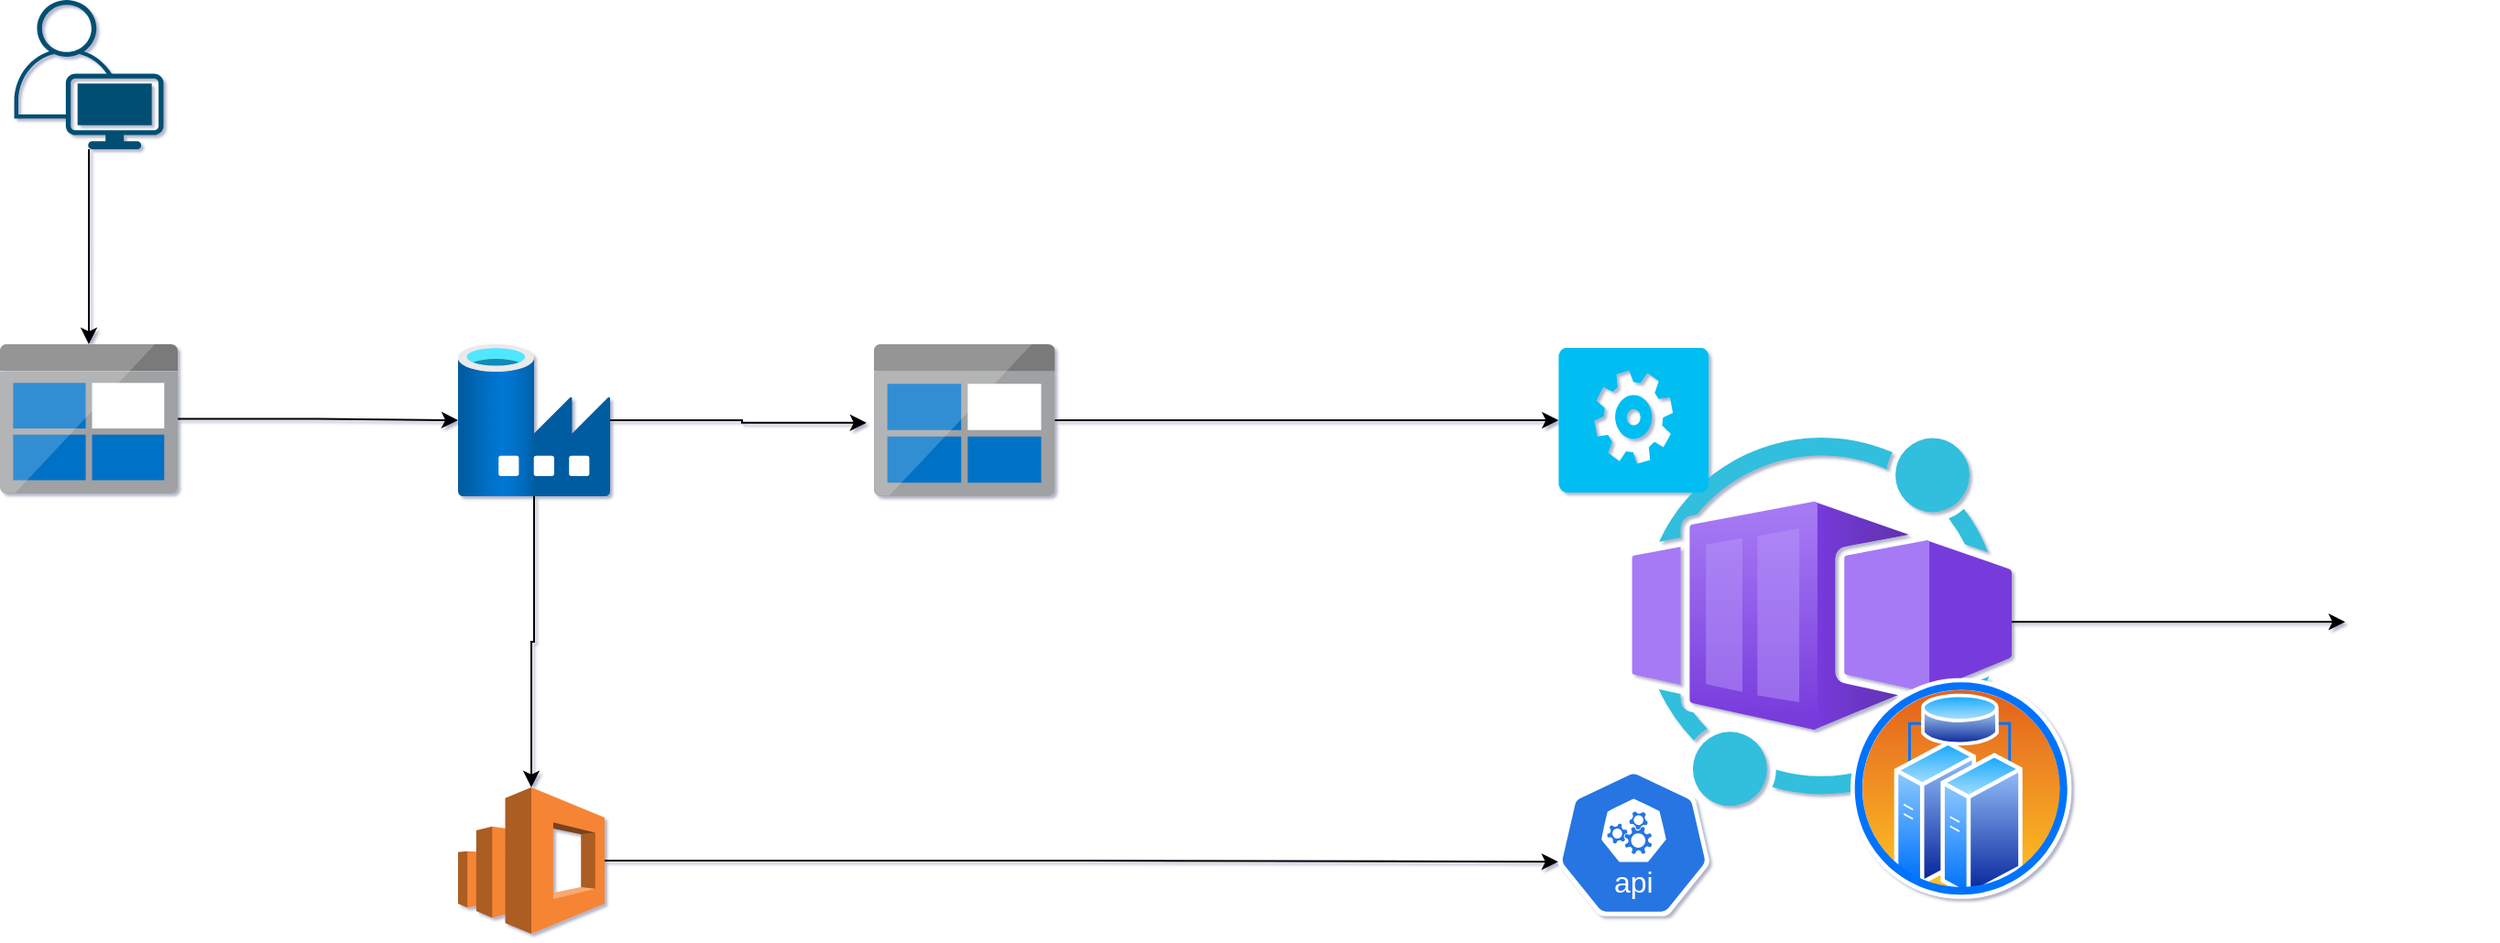 <mxfile version="22.1.16" type="device">
  <diagram name="Page-1" id="mw_fbjPNKNRKaY1AazuW">
    <mxGraphModel dx="1822" dy="1035" grid="0" gridSize="10" guides="1" tooltips="1" connect="1" arrows="1" fold="1" page="1" pageScale="1" pageWidth="1654" pageHeight="1169" background="#ffffff" math="0" shadow="1">
      <root>
        <mxCell id="0" />
        <mxCell id="1" parent="0" />
        <mxCell id="1eTnO8ZMG8GCOHOJXItV-49" value="" style="group;flipH=0;flipV=0;direction=east;" vertex="1" connectable="0" parent="1">
          <mxGeometry x="105" y="306" width="1360" height="510" as="geometry" />
        </mxCell>
        <mxCell id="1eTnO8ZMG8GCOHOJXItV-21" value="" style="shape=image;html=1;verticalAlign=top;verticalLabelPosition=bottom;labelBackgroundColor=#ffffff;imageAspect=0;aspect=fixed;image=https://cdn0.iconfinder.com/data/icons/logos-microsoft-office-365/128/Microsoft_Office-10-128.png" vertex="1" parent="1eTnO8ZMG8GCOHOJXItV-49">
          <mxGeometry x="1280" y="299.62" width="80" height="80" as="geometry" />
        </mxCell>
        <mxCell id="1eTnO8ZMG8GCOHOJXItV-43" value="" style="group" vertex="1" connectable="0" parent="1eTnO8ZMG8GCOHOJXItV-49">
          <mxGeometry x="850" y="190" width="280.67" height="310.25" as="geometry" />
        </mxCell>
        <mxCell id="1eTnO8ZMG8GCOHOJXItV-9" value="" style="image;aspect=fixed;html=1;points=[];align=center;fontSize=12;image=img/lib/azure2/other/Worker_Container_App.svg;" vertex="1" parent="1eTnO8ZMG8GCOHOJXItV-43">
          <mxGeometry x="40.67" y="49" width="207.34" height="201.25" as="geometry" />
        </mxCell>
        <mxCell id="1eTnO8ZMG8GCOHOJXItV-16" value="" style="verticalLabelPosition=bottom;html=1;verticalAlign=top;align=center;strokeColor=none;fillColor=#00BEF2;shape=mxgraph.azure.worker_role;" vertex="1" parent="1eTnO8ZMG8GCOHOJXItV-43">
          <mxGeometry x="0.67" width="82" height="79" as="geometry" />
        </mxCell>
        <mxCell id="1eTnO8ZMG8GCOHOJXItV-20" value="" style="aspect=fixed;sketch=0;html=1;dashed=0;whitespace=wrap;fillColor=#2875E2;strokeColor=#ffffff;points=[[0.005,0.63,0],[0.1,0.2,0],[0.9,0.2,0],[0.5,0,0],[0.995,0.63,0],[0.72,0.99,0],[0.5,1,0],[0.28,0.99,0]];shape=mxgraph.kubernetes.icon2;kubernetesLabel=1;prIcon=api" vertex="1" parent="1eTnO8ZMG8GCOHOJXItV-43">
          <mxGeometry y="230.25" width="83.34" height="80" as="geometry" />
        </mxCell>
        <mxCell id="1eTnO8ZMG8GCOHOJXItV-37" value="" style="image;aspect=fixed;perimeter=ellipsePerimeter;html=1;align=center;shadow=0;dashed=0;spacingTop=3;image=img/lib/active_directory/cluster_server.svg;" vertex="1" parent="1eTnO8ZMG8GCOHOJXItV-43">
          <mxGeometry x="160" y="180.25" width="120.67" height="120.67" as="geometry" />
        </mxCell>
        <mxCell id="1eTnO8ZMG8GCOHOJXItV-36" style="edgeStyle=orthogonalEdgeStyle;rounded=0;orthogonalLoop=1;jettySize=auto;html=1;entryX=0;entryY=0.5;entryDx=0;entryDy=0;" edge="1" parent="1eTnO8ZMG8GCOHOJXItV-49" source="1eTnO8ZMG8GCOHOJXItV-9" target="1eTnO8ZMG8GCOHOJXItV-21">
          <mxGeometry relative="1" as="geometry" />
        </mxCell>
        <mxCell id="1eTnO8ZMG8GCOHOJXItV-46" value="" style="group" vertex="1" connectable="0" parent="1eTnO8ZMG8GCOHOJXItV-49">
          <mxGeometry width="575.79" height="510" as="geometry" />
        </mxCell>
        <mxCell id="1eTnO8ZMG8GCOHOJXItV-1" value="" style="points=[[0.35,0,0],[0.98,0.51,0],[1,0.71,0],[0.67,1,0],[0,0.795,0],[0,0.65,0]];verticalLabelPosition=bottom;sketch=0;html=1;verticalAlign=top;aspect=fixed;align=center;pointerEvents=1;shape=mxgraph.cisco19.user;fillColor=#005073;strokeColor=none;" vertex="1" parent="1eTnO8ZMG8GCOHOJXItV-46">
          <mxGeometry x="7.76" width="81.5" height="81.5" as="geometry" />
        </mxCell>
        <mxCell id="1eTnO8ZMG8GCOHOJXItV-3" value="" style="image;sketch=0;aspect=fixed;html=1;points=[];align=center;fontSize=12;image=img/lib/mscae/BlobBlock.svg;" vertex="1" parent="1eTnO8ZMG8GCOHOJXItV-46">
          <mxGeometry y="188" width="97.02" height="81.5" as="geometry" />
        </mxCell>
        <mxCell id="1eTnO8ZMG8GCOHOJXItV-13" value="" style="edgeStyle=orthogonalEdgeStyle;rounded=0;orthogonalLoop=1;jettySize=auto;html=1;" edge="1" parent="1eTnO8ZMG8GCOHOJXItV-46" source="1eTnO8ZMG8GCOHOJXItV-1" target="1eTnO8ZMG8GCOHOJXItV-3">
          <mxGeometry relative="1" as="geometry" />
        </mxCell>
        <mxCell id="1eTnO8ZMG8GCOHOJXItV-4" value="" style="image;aspect=fixed;html=1;points=[];align=center;fontSize=12;image=img/lib/azure2/databases/Data_Factory.svg;" vertex="1" parent="1eTnO8ZMG8GCOHOJXItV-46">
          <mxGeometry x="250" y="188" width="83" height="83" as="geometry" />
        </mxCell>
        <mxCell id="1eTnO8ZMG8GCOHOJXItV-12" style="edgeStyle=orthogonalEdgeStyle;rounded=0;orthogonalLoop=1;jettySize=auto;html=1;" edge="1" parent="1eTnO8ZMG8GCOHOJXItV-46" source="1eTnO8ZMG8GCOHOJXItV-3" target="1eTnO8ZMG8GCOHOJXItV-4">
          <mxGeometry relative="1" as="geometry" />
        </mxCell>
        <mxCell id="1eTnO8ZMG8GCOHOJXItV-5" value="" style="image;sketch=0;aspect=fixed;html=1;points=[];align=center;fontSize=12;image=img/lib/mscae/BlobBlock.svg;" vertex="1" parent="1eTnO8ZMG8GCOHOJXItV-46">
          <mxGeometry x="477" y="188" width="98.79" height="83" as="geometry" />
        </mxCell>
        <mxCell id="1eTnO8ZMG8GCOHOJXItV-11" style="edgeStyle=orthogonalEdgeStyle;rounded=0;orthogonalLoop=1;jettySize=auto;html=1;entryX=-0.041;entryY=0.517;entryDx=0;entryDy=0;entryPerimeter=0;" edge="1" parent="1eTnO8ZMG8GCOHOJXItV-46" source="1eTnO8ZMG8GCOHOJXItV-4" target="1eTnO8ZMG8GCOHOJXItV-5">
          <mxGeometry relative="1" as="geometry" />
        </mxCell>
        <mxCell id="1eTnO8ZMG8GCOHOJXItV-23" value="" style="outlineConnect=0;dashed=0;verticalLabelPosition=bottom;verticalAlign=top;align=center;html=1;shape=mxgraph.aws3.elasticsearch_service;fillColor=#F58534;gradientColor=none;" vertex="1" parent="1eTnO8ZMG8GCOHOJXItV-46">
          <mxGeometry x="250" y="430" width="80" height="80" as="geometry" />
        </mxCell>
        <mxCell id="1eTnO8ZMG8GCOHOJXItV-24" value="" style="edgeStyle=orthogonalEdgeStyle;rounded=0;orthogonalLoop=1;jettySize=auto;html=1;" edge="1" parent="1eTnO8ZMG8GCOHOJXItV-46" source="1eTnO8ZMG8GCOHOJXItV-4" target="1eTnO8ZMG8GCOHOJXItV-23">
          <mxGeometry relative="1" as="geometry" />
        </mxCell>
        <mxCell id="1eTnO8ZMG8GCOHOJXItV-35" style="edgeStyle=orthogonalEdgeStyle;rounded=0;orthogonalLoop=1;jettySize=auto;html=1;entryX=0;entryY=0.5;entryDx=0;entryDy=0;entryPerimeter=0;" edge="1" parent="1eTnO8ZMG8GCOHOJXItV-49" source="1eTnO8ZMG8GCOHOJXItV-5" target="1eTnO8ZMG8GCOHOJXItV-16">
          <mxGeometry relative="1" as="geometry" />
        </mxCell>
        <mxCell id="1eTnO8ZMG8GCOHOJXItV-47" style="edgeStyle=orthogonalEdgeStyle;rounded=0;orthogonalLoop=1;jettySize=auto;html=1;entryX=0.005;entryY=0.63;entryDx=0;entryDy=0;entryPerimeter=0;" edge="1" parent="1eTnO8ZMG8GCOHOJXItV-49" source="1eTnO8ZMG8GCOHOJXItV-23" target="1eTnO8ZMG8GCOHOJXItV-20">
          <mxGeometry relative="1" as="geometry" />
        </mxCell>
      </root>
    </mxGraphModel>
  </diagram>
</mxfile>
